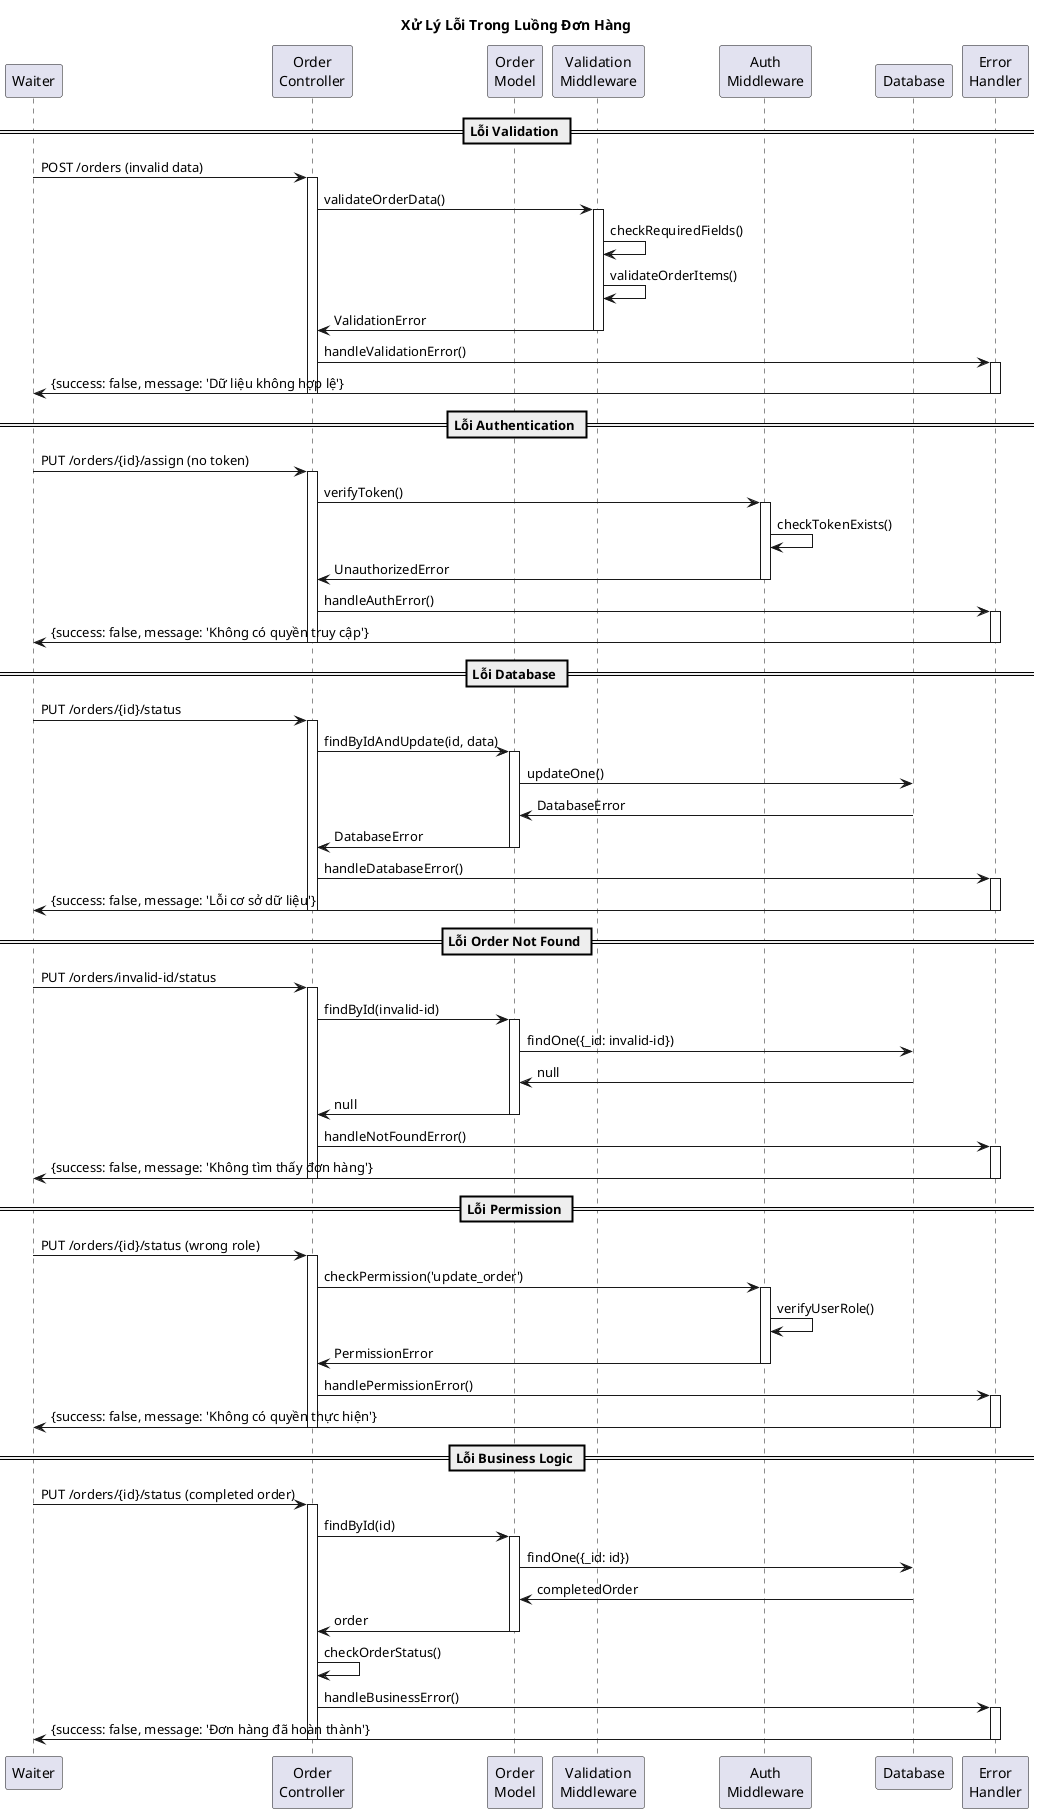 @startuml Order Error Handling Sequence Diagram

title Xử Lý Lỗi Trong Luồng Đơn Hàng

participant "Waiter" as Waiter
participant "Order\nController" as OrderCtrl
participant "Order\nModel" as OrderModel
participant "Validation\nMiddleware" as Validation
participant "Auth\nMiddleware" as Auth
participant "Database" as DB
participant "Error\nHandler" as ErrorHandler

== Lỗi Validation ==
Waiter -> OrderCtrl: POST /orders (invalid data)
activate OrderCtrl
OrderCtrl -> Validation: validateOrderData()
activate Validation
Validation -> Validation: checkRequiredFields()
Validation -> Validation: validateOrderItems()
Validation -> OrderCtrl: ValidationError
deactivate Validation
OrderCtrl -> ErrorHandler: handleValidationError()
activate ErrorHandler
ErrorHandler -> Waiter: {success: false, message: 'Dữ liệu không hợp lệ'}
deactivate ErrorHandler
deactivate OrderCtrl

== Lỗi Authentication ==
Waiter -> OrderCtrl: PUT /orders/{id}/assign (no token)
activate OrderCtrl
OrderCtrl -> Auth: verifyToken()
activate Auth
Auth -> Auth: checkTokenExists()
Auth -> OrderCtrl: UnauthorizedError
deactivate Auth
OrderCtrl -> ErrorHandler: handleAuthError()
activate ErrorHandler
ErrorHandler -> Waiter: {success: false, message: 'Không có quyền truy cập'}
deactivate ErrorHandler
deactivate OrderCtrl

== Lỗi Database ==
Waiter -> OrderCtrl: PUT /orders/{id}/status
activate OrderCtrl
OrderCtrl -> OrderModel: findByIdAndUpdate(id, data)
activate OrderModel
OrderModel -> DB: updateOne()
DB -> OrderModel: DatabaseError
OrderModel -> OrderCtrl: DatabaseError
deactivate OrderModel
OrderCtrl -> ErrorHandler: handleDatabaseError()
activate ErrorHandler
ErrorHandler -> Waiter: {success: false, message: 'Lỗi cơ sở dữ liệu'}
deactivate ErrorHandler
deactivate OrderCtrl

== Lỗi Order Not Found ==
Waiter -> OrderCtrl: PUT /orders/invalid-id/status
activate OrderCtrl
OrderCtrl -> OrderModel: findById(invalid-id)
activate OrderModel
OrderModel -> DB: findOne({_id: invalid-id})
DB -> OrderModel: null
OrderModel -> OrderCtrl: null
deactivate OrderModel
OrderCtrl -> ErrorHandler: handleNotFoundError()
activate ErrorHandler
ErrorHandler -> Waiter: {success: false, message: 'Không tìm thấy đơn hàng'}
deactivate ErrorHandler
deactivate OrderCtrl

== Lỗi Permission ==
Waiter -> OrderCtrl: PUT /orders/{id}/status (wrong role)
activate OrderCtrl
OrderCtrl -> Auth: checkPermission('update_order')
activate Auth
Auth -> Auth: verifyUserRole()
Auth -> OrderCtrl: PermissionError
deactivate Auth
OrderCtrl -> ErrorHandler: handlePermissionError()
activate ErrorHandler
ErrorHandler -> Waiter: {success: false, message: 'Không có quyền thực hiện'}
deactivate ErrorHandler
deactivate OrderCtrl

== Lỗi Business Logic ==
Waiter -> OrderCtrl: PUT /orders/{id}/status (completed order)
activate OrderCtrl
OrderCtrl -> OrderModel: findById(id)
activate OrderModel
OrderModel -> DB: findOne({_id: id})
DB -> OrderModel: completedOrder
OrderModel -> OrderCtrl: order
deactivate OrderModel
OrderCtrl -> OrderCtrl: checkOrderStatus()
OrderCtrl -> ErrorHandler: handleBusinessError()
activate ErrorHandler
ErrorHandler -> Waiter: {success: false, message: 'Đơn hàng đã hoàn thành'}
deactivate ErrorHandler
deactivate OrderCtrl

@enduml 